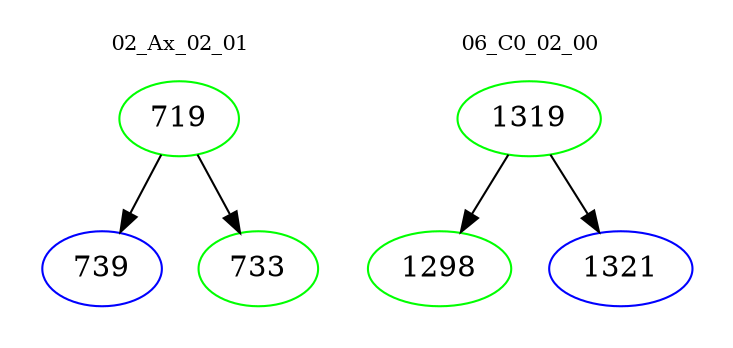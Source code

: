 digraph{
subgraph cluster_0 {
color = white
label = "02_Ax_02_01";
fontsize=10;
T0_719 [label="719", color="green"]
T0_719 -> T0_739 [color="black"]
T0_739 [label="739", color="blue"]
T0_719 -> T0_733 [color="black"]
T0_733 [label="733", color="green"]
}
subgraph cluster_1 {
color = white
label = "06_C0_02_00";
fontsize=10;
T1_1319 [label="1319", color="green"]
T1_1319 -> T1_1298 [color="black"]
T1_1298 [label="1298", color="green"]
T1_1319 -> T1_1321 [color="black"]
T1_1321 [label="1321", color="blue"]
}
}
